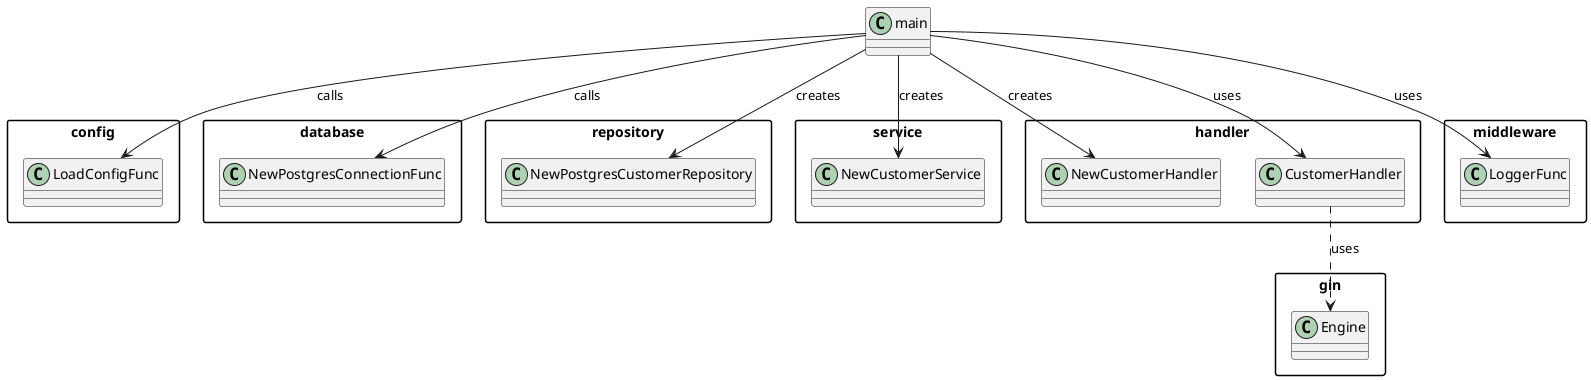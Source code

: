 @startuml
' Define a skin for better visuals
skinparam classAttributeIconSize 0
skinparam packageStyle rectangle

' Dependencies between packages/components
main --> config.LoadConfigFunc : calls
main --> database.NewPostgresConnectionFunc : calls
main --> repository.NewPostgresCustomerRepository : creates
main --> service.NewCustomerService : creates
main --> handler.NewCustomerHandler : creates
main --> handler.CustomerHandler : uses
main --> middleware.LoggerFunc : uses

handler.CustomerHandler ..> gin.Engine : uses

@enduml
